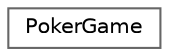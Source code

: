 digraph "Graphical Class Hierarchy"
{
 // LATEX_PDF_SIZE
  bgcolor="transparent";
  edge [fontname=Helvetica,fontsize=10,labelfontname=Helvetica,labelfontsize=10];
  node [fontname=Helvetica,fontsize=10,shape=box,height=0.2,width=0.4];
  rankdir="LR";
  Node0 [label="PokerGame",height=0.2,width=0.4,color="grey40", fillcolor="white", style="filled",URL="$class_poker_game.html",tooltip="Class for facilitating the running of a poker game."];
}
